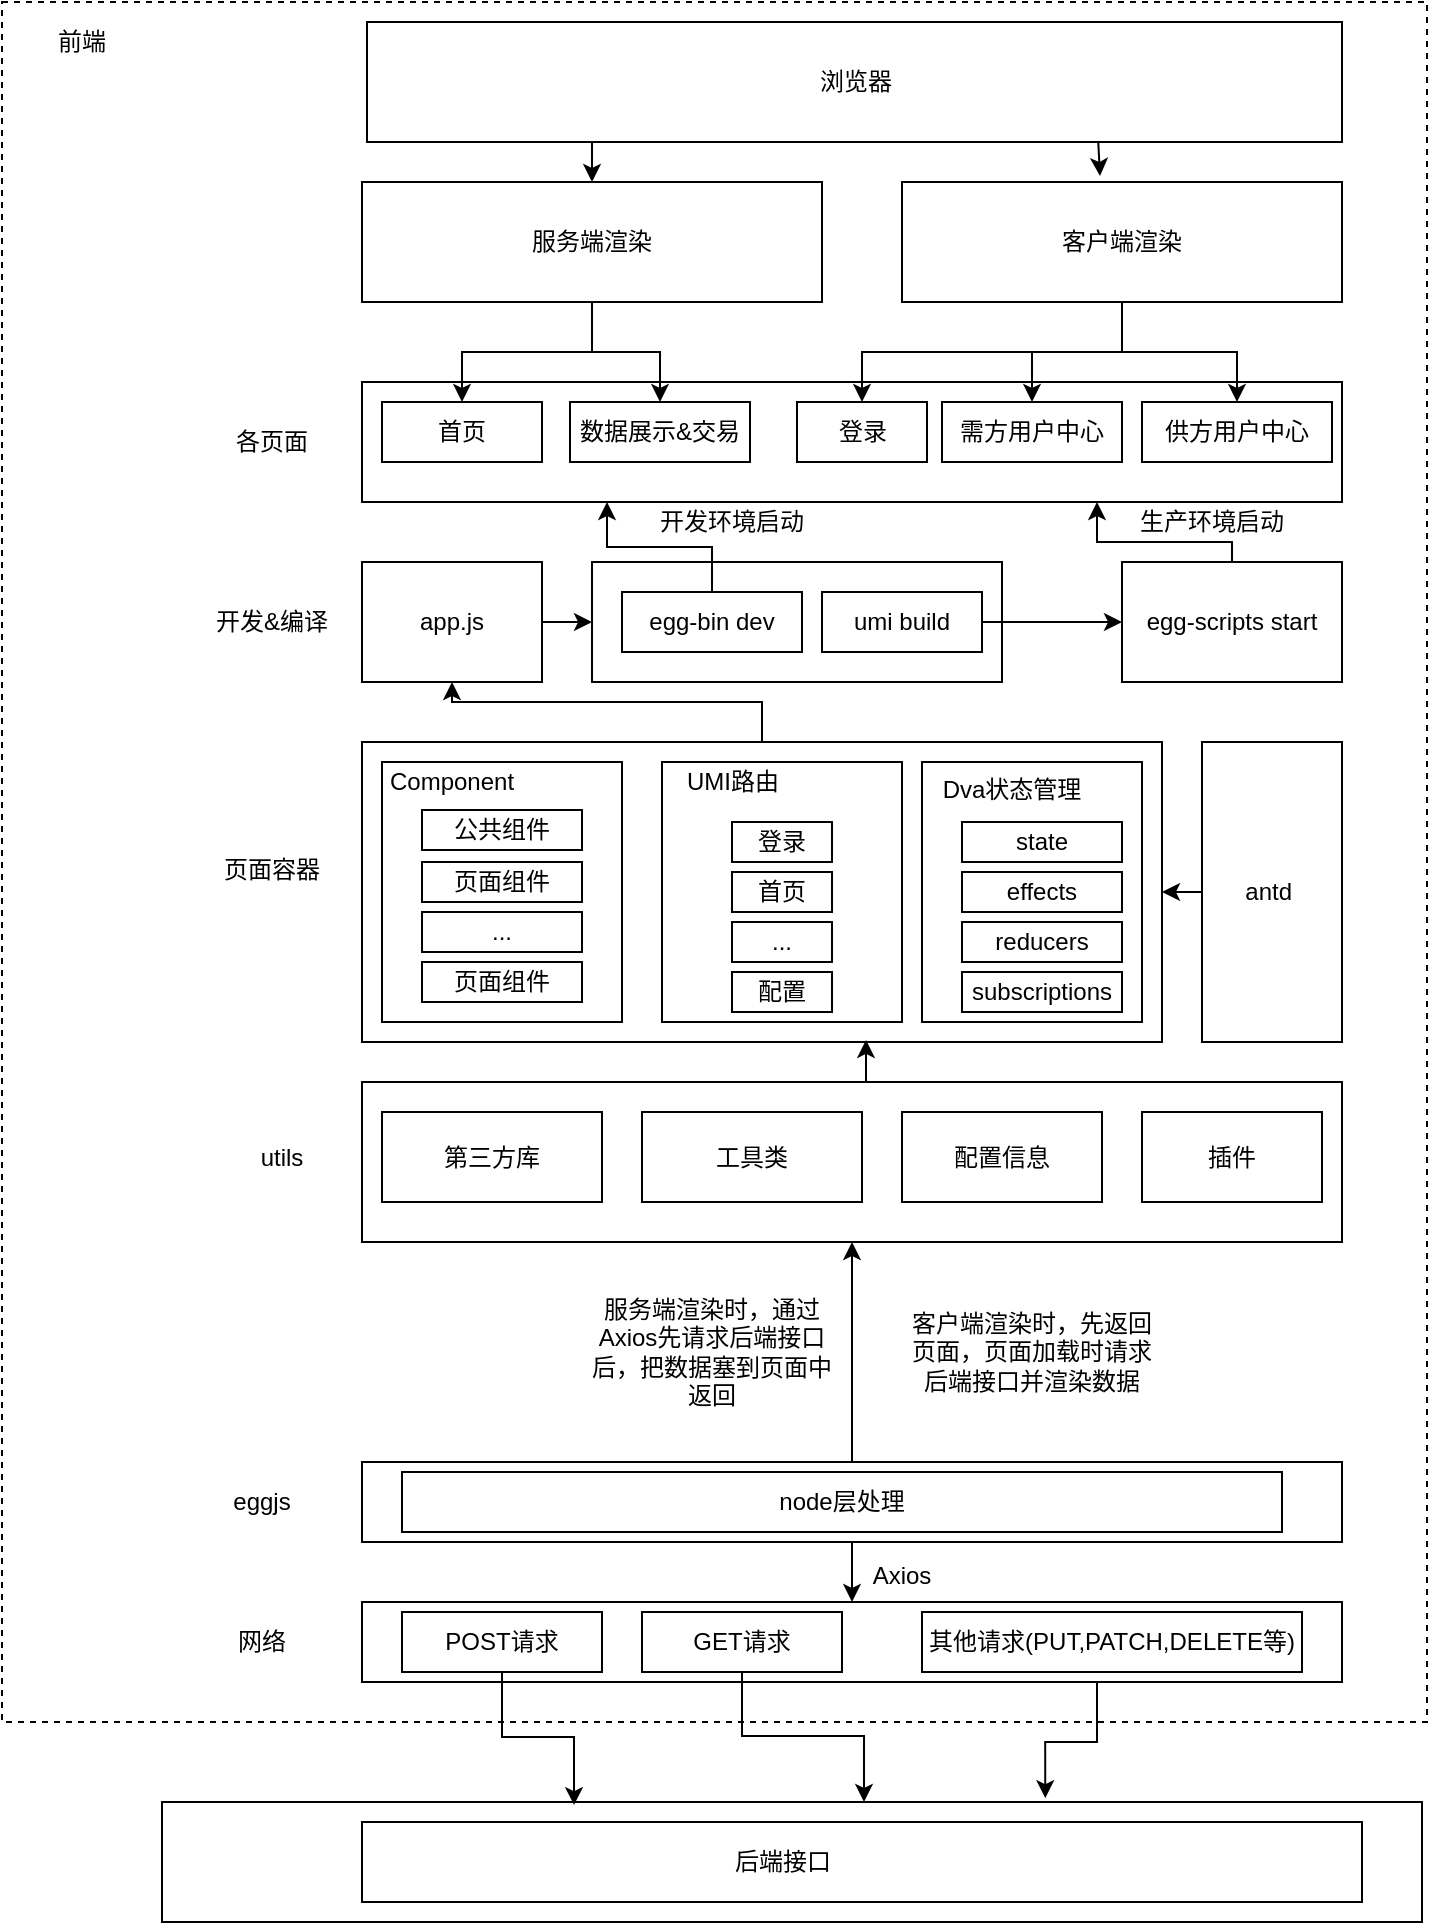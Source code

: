 <mxfile version="14.9.3" type="github">
  <diagram id="R5d1Z3BQt2HOlfXYR7gw" name="第 1 页">
    <mxGraphModel dx="868" dy="537" grid="1" gridSize="10" guides="1" tooltips="1" connect="1" arrows="1" fold="1" page="1" pageScale="1" pageWidth="827" pageHeight="1169" math="0" shadow="0">
      <root>
        <mxCell id="0" />
        <mxCell id="1" parent="0" />
        <mxCell id="-DP2T5iKThtB0EdcRXBg-2" value="" style="rounded=0;whiteSpace=wrap;html=1;dashed=1;" parent="1" vertex="1">
          <mxGeometry x="40" y="90" width="712.5" height="860" as="geometry" />
        </mxCell>
        <mxCell id="-DP2T5iKThtB0EdcRXBg-3" value="" style="rounded=0;whiteSpace=wrap;html=1;" parent="1" vertex="1">
          <mxGeometry x="120" y="990" width="630" height="60" as="geometry" />
        </mxCell>
        <mxCell id="-DP2T5iKThtB0EdcRXBg-4" value="" style="rounded=0;whiteSpace=wrap;html=1;" parent="1" vertex="1">
          <mxGeometry x="220" y="1000" width="500" height="40" as="geometry" />
        </mxCell>
        <mxCell id="-DP2T5iKThtB0EdcRXBg-5" value="后端接口" style="text;html=1;align=center;verticalAlign=middle;resizable=0;points=[];autosize=1;strokeColor=none;" parent="1" vertex="1">
          <mxGeometry x="400" y="1010" width="60" height="20" as="geometry" />
        </mxCell>
        <mxCell id="-DP2T5iKThtB0EdcRXBg-6" value="前端" style="text;html=1;strokeColor=none;fillColor=none;align=center;verticalAlign=middle;whiteSpace=wrap;rounded=0;" parent="1" vertex="1">
          <mxGeometry x="60" y="100" width="40" height="20" as="geometry" />
        </mxCell>
        <mxCell id="-DP2T5iKThtB0EdcRXBg-19" style="edgeStyle=orthogonalEdgeStyle;rounded=0;orthogonalLoop=1;jettySize=auto;html=1;exitX=0.75;exitY=1;exitDx=0;exitDy=0;entryX=0.701;entryY=-0.032;entryDx=0;entryDy=0;entryPerimeter=0;" parent="1" source="-DP2T5iKThtB0EdcRXBg-7" target="-DP2T5iKThtB0EdcRXBg-3" edge="1">
          <mxGeometry relative="1" as="geometry" />
        </mxCell>
        <mxCell id="-DP2T5iKThtB0EdcRXBg-7" value="" style="rounded=0;whiteSpace=wrap;html=1;" parent="1" vertex="1">
          <mxGeometry x="220" y="890" width="490" height="40" as="geometry" />
        </mxCell>
        <mxCell id="-DP2T5iKThtB0EdcRXBg-8" value="网络" style="text;html=1;strokeColor=none;fillColor=none;align=center;verticalAlign=middle;whiteSpace=wrap;rounded=0;" parent="1" vertex="1">
          <mxGeometry x="150" y="900" width="40" height="20" as="geometry" />
        </mxCell>
        <mxCell id="-DP2T5iKThtB0EdcRXBg-13" style="edgeStyle=orthogonalEdgeStyle;rounded=0;orthogonalLoop=1;jettySize=auto;html=1;exitX=0.5;exitY=1;exitDx=0;exitDy=0;entryX=0.327;entryY=0.026;entryDx=0;entryDy=0;entryPerimeter=0;" parent="1" source="-DP2T5iKThtB0EdcRXBg-11" target="-DP2T5iKThtB0EdcRXBg-3" edge="1">
          <mxGeometry relative="1" as="geometry" />
        </mxCell>
        <mxCell id="-DP2T5iKThtB0EdcRXBg-11" value="POST请求" style="rounded=0;whiteSpace=wrap;html=1;" parent="1" vertex="1">
          <mxGeometry x="240" y="895" width="100" height="30" as="geometry" />
        </mxCell>
        <mxCell id="-DP2T5iKThtB0EdcRXBg-14" style="edgeStyle=orthogonalEdgeStyle;rounded=0;orthogonalLoop=1;jettySize=auto;html=1;exitX=0.5;exitY=1;exitDx=0;exitDy=0;" parent="1" source="-DP2T5iKThtB0EdcRXBg-12" edge="1">
          <mxGeometry relative="1" as="geometry">
            <mxPoint x="471" y="990" as="targetPoint" />
            <Array as="points">
              <mxPoint x="410" y="957" />
              <mxPoint x="471" y="957" />
            </Array>
          </mxGeometry>
        </mxCell>
        <mxCell id="-DP2T5iKThtB0EdcRXBg-12" value="GET请求" style="rounded=0;whiteSpace=wrap;html=1;" parent="1" vertex="1">
          <mxGeometry x="360" y="895" width="100" height="30" as="geometry" />
        </mxCell>
        <mxCell id="-DP2T5iKThtB0EdcRXBg-18" value="其他请求(PUT,PATCH,DELETE等)" style="rounded=0;whiteSpace=wrap;html=1;" parent="1" vertex="1">
          <mxGeometry x="500" y="895" width="190" height="30" as="geometry" />
        </mxCell>
        <mxCell id="aG-Vg8CzqbAMqB_nOfVe-85" style="edgeStyle=orthogonalEdgeStyle;rounded=0;orthogonalLoop=1;jettySize=auto;html=1;exitX=0.5;exitY=1;exitDx=0;exitDy=0;entryX=0.5;entryY=0;entryDx=0;entryDy=0;" edge="1" parent="1" source="-DP2T5iKThtB0EdcRXBg-20" target="-DP2T5iKThtB0EdcRXBg-7">
          <mxGeometry relative="1" as="geometry" />
        </mxCell>
        <mxCell id="aG-Vg8CzqbAMqB_nOfVe-98" style="edgeStyle=orthogonalEdgeStyle;rounded=0;orthogonalLoop=1;jettySize=auto;html=1;exitX=0.5;exitY=0;exitDx=0;exitDy=0;entryX=0.5;entryY=1;entryDx=0;entryDy=0;" edge="1" parent="1" source="-DP2T5iKThtB0EdcRXBg-20" target="aG-Vg8CzqbAMqB_nOfVe-86">
          <mxGeometry relative="1" as="geometry" />
        </mxCell>
        <mxCell id="-DP2T5iKThtB0EdcRXBg-20" value="" style="rounded=0;whiteSpace=wrap;html=1;" parent="1" vertex="1">
          <mxGeometry x="220" y="820" width="490" height="40" as="geometry" />
        </mxCell>
        <mxCell id="-DP2T5iKThtB0EdcRXBg-21" value="eggjs" style="text;html=1;strokeColor=none;fillColor=none;align=center;verticalAlign=middle;whiteSpace=wrap;rounded=0;" parent="1" vertex="1">
          <mxGeometry x="150" y="830" width="40" height="20" as="geometry" />
        </mxCell>
        <mxCell id="-DP2T5iKThtB0EdcRXBg-24" value="Axios" style="text;html=1;strokeColor=none;fillColor=none;align=center;verticalAlign=middle;whiteSpace=wrap;rounded=0;" parent="1" vertex="1">
          <mxGeometry x="470" y="867" width="40" height="20" as="geometry" />
        </mxCell>
        <mxCell id="aG-Vg8CzqbAMqB_nOfVe-37" style="edgeStyle=orthogonalEdgeStyle;rounded=0;orthogonalLoop=1;jettySize=auto;html=1;exitX=0.5;exitY=0;exitDx=0;exitDy=0;entryX=0.5;entryY=1;entryDx=0;entryDy=0;" edge="1" parent="1" source="aG-Vg8CzqbAMqB_nOfVe-1" target="aG-Vg8CzqbAMqB_nOfVe-32">
          <mxGeometry relative="1" as="geometry" />
        </mxCell>
        <mxCell id="aG-Vg8CzqbAMqB_nOfVe-1" value="" style="rounded=0;whiteSpace=wrap;html=1;" vertex="1" parent="1">
          <mxGeometry x="220" y="460" width="400" height="150" as="geometry" />
        </mxCell>
        <mxCell id="aG-Vg8CzqbAMqB_nOfVe-4" style="edgeStyle=orthogonalEdgeStyle;rounded=0;orthogonalLoop=1;jettySize=auto;html=1;exitX=0;exitY=0.5;exitDx=0;exitDy=0;entryX=1;entryY=0.5;entryDx=0;entryDy=0;" edge="1" parent="1" source="aG-Vg8CzqbAMqB_nOfVe-2" target="aG-Vg8CzqbAMqB_nOfVe-1">
          <mxGeometry relative="1" as="geometry" />
        </mxCell>
        <mxCell id="aG-Vg8CzqbAMqB_nOfVe-2" value="antd&amp;nbsp;" style="rounded=0;whiteSpace=wrap;html=1;" vertex="1" parent="1">
          <mxGeometry x="640" y="460" width="70" height="150" as="geometry" />
        </mxCell>
        <mxCell id="aG-Vg8CzqbAMqB_nOfVe-5" value="" style="rounded=0;whiteSpace=wrap;html=1;" vertex="1" parent="1">
          <mxGeometry x="230" y="470" width="120" height="130" as="geometry" />
        </mxCell>
        <mxCell id="aG-Vg8CzqbAMqB_nOfVe-6" value="Component" style="text;html=1;strokeColor=none;fillColor=none;align=center;verticalAlign=middle;whiteSpace=wrap;rounded=0;" vertex="1" parent="1">
          <mxGeometry x="240" y="470" width="50" height="20" as="geometry" />
        </mxCell>
        <mxCell id="aG-Vg8CzqbAMqB_nOfVe-8" value="" style="rounded=0;whiteSpace=wrap;html=1;" vertex="1" parent="1">
          <mxGeometry x="370" y="470" width="120" height="130" as="geometry" />
        </mxCell>
        <mxCell id="aG-Vg8CzqbAMqB_nOfVe-10" value="UMI路由" style="text;html=1;align=center;verticalAlign=middle;resizable=0;points=[];autosize=1;strokeColor=none;" vertex="1" parent="1">
          <mxGeometry x="375" y="470" width="60" height="20" as="geometry" />
        </mxCell>
        <mxCell id="aG-Vg8CzqbAMqB_nOfVe-11" value="登录" style="rounded=0;whiteSpace=wrap;html=1;" vertex="1" parent="1">
          <mxGeometry x="405" y="500" width="50" height="20" as="geometry" />
        </mxCell>
        <mxCell id="aG-Vg8CzqbAMqB_nOfVe-12" value="首页" style="rounded=0;whiteSpace=wrap;html=1;" vertex="1" parent="1">
          <mxGeometry x="405" y="525" width="50" height="20" as="geometry" />
        </mxCell>
        <mxCell id="aG-Vg8CzqbAMqB_nOfVe-17" value="..." style="rounded=0;whiteSpace=wrap;html=1;" vertex="1" parent="1">
          <mxGeometry x="405" y="550" width="50" height="20" as="geometry" />
        </mxCell>
        <mxCell id="aG-Vg8CzqbAMqB_nOfVe-19" value="配置" style="rounded=0;whiteSpace=wrap;html=1;" vertex="1" parent="1">
          <mxGeometry x="405" y="575" width="50" height="20" as="geometry" />
        </mxCell>
        <mxCell id="aG-Vg8CzqbAMqB_nOfVe-20" value="公共组件" style="rounded=0;whiteSpace=wrap;html=1;" vertex="1" parent="1">
          <mxGeometry x="250" y="494" width="80" height="20" as="geometry" />
        </mxCell>
        <mxCell id="aG-Vg8CzqbAMqB_nOfVe-21" value="页面组件" style="rounded=0;whiteSpace=wrap;html=1;" vertex="1" parent="1">
          <mxGeometry x="250" y="520" width="80" height="20" as="geometry" />
        </mxCell>
        <mxCell id="aG-Vg8CzqbAMqB_nOfVe-22" value="页面组件" style="rounded=0;whiteSpace=wrap;html=1;" vertex="1" parent="1">
          <mxGeometry x="250" y="570" width="80" height="20" as="geometry" />
        </mxCell>
        <mxCell id="aG-Vg8CzqbAMqB_nOfVe-23" value="..." style="rounded=0;whiteSpace=wrap;html=1;" vertex="1" parent="1">
          <mxGeometry x="250" y="545" width="80" height="20" as="geometry" />
        </mxCell>
        <mxCell id="aG-Vg8CzqbAMqB_nOfVe-24" value="" style="rounded=0;whiteSpace=wrap;html=1;" vertex="1" parent="1">
          <mxGeometry x="500" y="470" width="110" height="130" as="geometry" />
        </mxCell>
        <mxCell id="aG-Vg8CzqbAMqB_nOfVe-25" value="Dva状态管理" style="text;html=1;strokeColor=none;fillColor=none;align=center;verticalAlign=middle;whiteSpace=wrap;rounded=0;" vertex="1" parent="1">
          <mxGeometry x="500" y="474" width="90" height="20" as="geometry" />
        </mxCell>
        <mxCell id="aG-Vg8CzqbAMqB_nOfVe-26" value="state" style="rounded=0;whiteSpace=wrap;html=1;" vertex="1" parent="1">
          <mxGeometry x="520" y="500" width="80" height="20" as="geometry" />
        </mxCell>
        <mxCell id="aG-Vg8CzqbAMqB_nOfVe-27" value="effects" style="rounded=0;whiteSpace=wrap;html=1;" vertex="1" parent="1">
          <mxGeometry x="520" y="525" width="80" height="20" as="geometry" />
        </mxCell>
        <mxCell id="aG-Vg8CzqbAMqB_nOfVe-28" value="reducers" style="rounded=0;whiteSpace=wrap;html=1;" vertex="1" parent="1">
          <mxGeometry x="520" y="550" width="80" height="20" as="geometry" />
        </mxCell>
        <mxCell id="aG-Vg8CzqbAMqB_nOfVe-29" value="subscriptions" style="rounded=0;whiteSpace=wrap;html=1;" vertex="1" parent="1">
          <mxGeometry x="520" y="575" width="80" height="20" as="geometry" />
        </mxCell>
        <mxCell id="aG-Vg8CzqbAMqB_nOfVe-30" value="页面容器" style="text;html=1;strokeColor=none;fillColor=none;align=center;verticalAlign=middle;whiteSpace=wrap;rounded=0;" vertex="1" parent="1">
          <mxGeometry x="150" y="514" width="50" height="20" as="geometry" />
        </mxCell>
        <mxCell id="aG-Vg8CzqbAMqB_nOfVe-31" value="node层处理" style="rounded=0;whiteSpace=wrap;html=1;" vertex="1" parent="1">
          <mxGeometry x="240" y="825" width="440" height="30" as="geometry" />
        </mxCell>
        <mxCell id="aG-Vg8CzqbAMqB_nOfVe-38" style="edgeStyle=orthogonalEdgeStyle;rounded=0;orthogonalLoop=1;jettySize=auto;html=1;exitX=1;exitY=0.5;exitDx=0;exitDy=0;entryX=0;entryY=0.5;entryDx=0;entryDy=0;" edge="1" parent="1" source="aG-Vg8CzqbAMqB_nOfVe-32" target="aG-Vg8CzqbAMqB_nOfVe-33">
          <mxGeometry relative="1" as="geometry" />
        </mxCell>
        <mxCell id="aG-Vg8CzqbAMqB_nOfVe-32" value="app.js" style="rounded=0;whiteSpace=wrap;html=1;" vertex="1" parent="1">
          <mxGeometry x="220" y="370" width="90" height="60" as="geometry" />
        </mxCell>
        <mxCell id="aG-Vg8CzqbAMqB_nOfVe-33" value="" style="rounded=0;whiteSpace=wrap;html=1;" vertex="1" parent="1">
          <mxGeometry x="335" y="370" width="205" height="60" as="geometry" />
        </mxCell>
        <mxCell id="aG-Vg8CzqbAMqB_nOfVe-102" style="edgeStyle=orthogonalEdgeStyle;rounded=0;orthogonalLoop=1;jettySize=auto;html=1;exitX=0.5;exitY=0;exitDx=0;exitDy=0;entryX=0.25;entryY=1;entryDx=0;entryDy=0;" edge="1" parent="1" source="aG-Vg8CzqbAMqB_nOfVe-34" target="aG-Vg8CzqbAMqB_nOfVe-41">
          <mxGeometry relative="1" as="geometry" />
        </mxCell>
        <mxCell id="aG-Vg8CzqbAMqB_nOfVe-34" value="egg-bin dev" style="rounded=0;whiteSpace=wrap;html=1;" vertex="1" parent="1">
          <mxGeometry x="350" y="385" width="90" height="30" as="geometry" />
        </mxCell>
        <mxCell id="aG-Vg8CzqbAMqB_nOfVe-44" style="edgeStyle=orthogonalEdgeStyle;rounded=0;orthogonalLoop=1;jettySize=auto;html=1;exitX=1;exitY=0.5;exitDx=0;exitDy=0;entryX=0;entryY=0.5;entryDx=0;entryDy=0;" edge="1" parent="1" source="aG-Vg8CzqbAMqB_nOfVe-35" target="aG-Vg8CzqbAMqB_nOfVe-39">
          <mxGeometry relative="1" as="geometry" />
        </mxCell>
        <mxCell id="aG-Vg8CzqbAMqB_nOfVe-35" value="umi build" style="rounded=0;whiteSpace=wrap;html=1;" vertex="1" parent="1">
          <mxGeometry x="450" y="385" width="80" height="30" as="geometry" />
        </mxCell>
        <mxCell id="aG-Vg8CzqbAMqB_nOfVe-103" style="edgeStyle=orthogonalEdgeStyle;rounded=0;orthogonalLoop=1;jettySize=auto;html=1;exitX=0.5;exitY=0;exitDx=0;exitDy=0;entryX=0.75;entryY=1;entryDx=0;entryDy=0;" edge="1" parent="1" source="aG-Vg8CzqbAMqB_nOfVe-39" target="aG-Vg8CzqbAMqB_nOfVe-41">
          <mxGeometry relative="1" as="geometry">
            <Array as="points">
              <mxPoint x="655" y="360" />
              <mxPoint x="588" y="360" />
            </Array>
          </mxGeometry>
        </mxCell>
        <mxCell id="aG-Vg8CzqbAMqB_nOfVe-39" value="egg-scripts start" style="rounded=0;whiteSpace=wrap;html=1;" vertex="1" parent="1">
          <mxGeometry x="600" y="370" width="110" height="60" as="geometry" />
        </mxCell>
        <mxCell id="aG-Vg8CzqbAMqB_nOfVe-41" value="" style="rounded=0;whiteSpace=wrap;html=1;" vertex="1" parent="1">
          <mxGeometry x="220" y="280" width="490" height="60" as="geometry" />
        </mxCell>
        <mxCell id="aG-Vg8CzqbAMqB_nOfVe-45" value="开发&amp;amp;编译" style="text;html=1;strokeColor=none;fillColor=none;align=center;verticalAlign=middle;whiteSpace=wrap;rounded=0;" vertex="1" parent="1">
          <mxGeometry x="140" y="390" width="70" height="20" as="geometry" />
        </mxCell>
        <mxCell id="aG-Vg8CzqbAMqB_nOfVe-47" value="各页面" style="text;html=1;strokeColor=none;fillColor=none;align=center;verticalAlign=middle;whiteSpace=wrap;rounded=0;" vertex="1" parent="1">
          <mxGeometry x="140" y="300" width="70" height="20" as="geometry" />
        </mxCell>
        <mxCell id="aG-Vg8CzqbAMqB_nOfVe-71" style="edgeStyle=orthogonalEdgeStyle;rounded=0;orthogonalLoop=1;jettySize=auto;html=1;exitX=0.5;exitY=1;exitDx=0;exitDy=0;entryX=0.5;entryY=0;entryDx=0;entryDy=0;" edge="1" parent="1" source="aG-Vg8CzqbAMqB_nOfVe-48" target="aG-Vg8CzqbAMqB_nOfVe-59">
          <mxGeometry relative="1" as="geometry" />
        </mxCell>
        <mxCell id="aG-Vg8CzqbAMqB_nOfVe-72" style="edgeStyle=orthogonalEdgeStyle;rounded=0;orthogonalLoop=1;jettySize=auto;html=1;exitX=0.5;exitY=1;exitDx=0;exitDy=0;" edge="1" parent="1" source="aG-Vg8CzqbAMqB_nOfVe-48" target="aG-Vg8CzqbAMqB_nOfVe-66">
          <mxGeometry relative="1" as="geometry" />
        </mxCell>
        <mxCell id="aG-Vg8CzqbAMqB_nOfVe-48" value="服务端渲染" style="rounded=0;whiteSpace=wrap;html=1;" vertex="1" parent="1">
          <mxGeometry x="220" y="180" width="230" height="60" as="geometry" />
        </mxCell>
        <mxCell id="aG-Vg8CzqbAMqB_nOfVe-75" style="edgeStyle=orthogonalEdgeStyle;rounded=0;orthogonalLoop=1;jettySize=auto;html=1;exitX=0.5;exitY=1;exitDx=0;exitDy=0;" edge="1" parent="1" source="aG-Vg8CzqbAMqB_nOfVe-50" target="aG-Vg8CzqbAMqB_nOfVe-60">
          <mxGeometry relative="1" as="geometry" />
        </mxCell>
        <mxCell id="aG-Vg8CzqbAMqB_nOfVe-76" style="edgeStyle=orthogonalEdgeStyle;rounded=0;orthogonalLoop=1;jettySize=auto;html=1;exitX=0.5;exitY=1;exitDx=0;exitDy=0;" edge="1" parent="1" source="aG-Vg8CzqbAMqB_nOfVe-50" target="aG-Vg8CzqbAMqB_nOfVe-62">
          <mxGeometry relative="1" as="geometry" />
        </mxCell>
        <mxCell id="aG-Vg8CzqbAMqB_nOfVe-77" style="edgeStyle=orthogonalEdgeStyle;rounded=0;orthogonalLoop=1;jettySize=auto;html=1;exitX=0.5;exitY=1;exitDx=0;exitDy=0;entryX=0.5;entryY=0;entryDx=0;entryDy=0;" edge="1" parent="1" source="aG-Vg8CzqbAMqB_nOfVe-50" target="aG-Vg8CzqbAMqB_nOfVe-61">
          <mxGeometry relative="1" as="geometry" />
        </mxCell>
        <mxCell id="aG-Vg8CzqbAMqB_nOfVe-50" value="客户端渲染" style="rounded=0;whiteSpace=wrap;html=1;" vertex="1" parent="1">
          <mxGeometry x="490" y="180" width="220" height="60" as="geometry" />
        </mxCell>
        <mxCell id="aG-Vg8CzqbAMqB_nOfVe-73" style="edgeStyle=orthogonalEdgeStyle;rounded=0;orthogonalLoop=1;jettySize=auto;html=1;exitX=0.25;exitY=1;exitDx=0;exitDy=0;entryX=0.5;entryY=0;entryDx=0;entryDy=0;" edge="1" parent="1" source="aG-Vg8CzqbAMqB_nOfVe-51" target="aG-Vg8CzqbAMqB_nOfVe-48">
          <mxGeometry relative="1" as="geometry" />
        </mxCell>
        <mxCell id="aG-Vg8CzqbAMqB_nOfVe-74" style="edgeStyle=orthogonalEdgeStyle;rounded=0;orthogonalLoop=1;jettySize=auto;html=1;exitX=0.75;exitY=1;exitDx=0;exitDy=0;entryX=0.45;entryY=-0.05;entryDx=0;entryDy=0;entryPerimeter=0;" edge="1" parent="1" source="aG-Vg8CzqbAMqB_nOfVe-51" target="aG-Vg8CzqbAMqB_nOfVe-50">
          <mxGeometry relative="1" as="geometry" />
        </mxCell>
        <mxCell id="aG-Vg8CzqbAMqB_nOfVe-51" value="浏览器" style="rounded=0;whiteSpace=wrap;html=1;" vertex="1" parent="1">
          <mxGeometry x="222.5" y="100" width="487.5" height="60" as="geometry" />
        </mxCell>
        <mxCell id="aG-Vg8CzqbAMqB_nOfVe-59" value="首页" style="rounded=0;whiteSpace=wrap;html=1;" vertex="1" parent="1">
          <mxGeometry x="230" y="290" width="80" height="30" as="geometry" />
        </mxCell>
        <mxCell id="aG-Vg8CzqbAMqB_nOfVe-60" value="登录" style="rounded=0;whiteSpace=wrap;html=1;sketch=0;" vertex="1" parent="1">
          <mxGeometry x="437.5" y="290" width="65" height="30" as="geometry" />
        </mxCell>
        <mxCell id="aG-Vg8CzqbAMqB_nOfVe-61" value="供方用户中心" style="rounded=0;whiteSpace=wrap;html=1;" vertex="1" parent="1">
          <mxGeometry x="610" y="290" width="95" height="30" as="geometry" />
        </mxCell>
        <mxCell id="aG-Vg8CzqbAMqB_nOfVe-62" value="需方用户中心" style="rounded=0;whiteSpace=wrap;html=1;" vertex="1" parent="1">
          <mxGeometry x="510" y="290" width="90" height="30" as="geometry" />
        </mxCell>
        <mxCell id="aG-Vg8CzqbAMqB_nOfVe-66" value="数据展示&amp;amp;交易" style="rounded=0;whiteSpace=wrap;html=1;" vertex="1" parent="1">
          <mxGeometry x="324" y="290" width="90" height="30" as="geometry" />
        </mxCell>
        <mxCell id="aG-Vg8CzqbAMqB_nOfVe-80" value="开发环境启动" style="text;html=1;strokeColor=none;fillColor=none;align=center;verticalAlign=middle;whiteSpace=wrap;rounded=0;" vertex="1" parent="1">
          <mxGeometry x="360" y="340" width="90" height="20" as="geometry" />
        </mxCell>
        <mxCell id="aG-Vg8CzqbAMqB_nOfVe-81" value="生产环境启动" style="text;html=1;strokeColor=none;fillColor=none;align=center;verticalAlign=middle;whiteSpace=wrap;rounded=0;" vertex="1" parent="1">
          <mxGeometry x="600" y="340" width="90" height="20" as="geometry" />
        </mxCell>
        <mxCell id="aG-Vg8CzqbAMqB_nOfVe-97" style="edgeStyle=orthogonalEdgeStyle;rounded=0;orthogonalLoop=1;jettySize=auto;html=1;exitX=0.5;exitY=0;exitDx=0;exitDy=0;entryX=0.63;entryY=0.993;entryDx=0;entryDy=0;entryPerimeter=0;" edge="1" parent="1" source="aG-Vg8CzqbAMqB_nOfVe-86" target="aG-Vg8CzqbAMqB_nOfVe-1">
          <mxGeometry relative="1" as="geometry" />
        </mxCell>
        <mxCell id="aG-Vg8CzqbAMqB_nOfVe-86" value="" style="rounded=0;whiteSpace=wrap;html=1;" vertex="1" parent="1">
          <mxGeometry x="220" y="630" width="490" height="80" as="geometry" />
        </mxCell>
        <mxCell id="aG-Vg8CzqbAMqB_nOfVe-87" value="第三方库" style="rounded=0;whiteSpace=wrap;html=1;" vertex="1" parent="1">
          <mxGeometry x="230" y="645" width="110" height="45" as="geometry" />
        </mxCell>
        <mxCell id="aG-Vg8CzqbAMqB_nOfVe-88" value="工具类" style="rounded=0;whiteSpace=wrap;html=1;" vertex="1" parent="1">
          <mxGeometry x="360" y="645" width="110" height="45" as="geometry" />
        </mxCell>
        <mxCell id="aG-Vg8CzqbAMqB_nOfVe-89" value="配置信息" style="rounded=0;whiteSpace=wrap;html=1;" vertex="1" parent="1">
          <mxGeometry x="490" y="645" width="100" height="45" as="geometry" />
        </mxCell>
        <mxCell id="aG-Vg8CzqbAMqB_nOfVe-90" value="插件" style="rounded=0;whiteSpace=wrap;html=1;" vertex="1" parent="1">
          <mxGeometry x="610" y="645" width="90" height="45" as="geometry" />
        </mxCell>
        <mxCell id="aG-Vg8CzqbAMqB_nOfVe-96" value="utils" style="text;html=1;strokeColor=none;fillColor=none;align=center;verticalAlign=middle;whiteSpace=wrap;rounded=0;" vertex="1" parent="1">
          <mxGeometry x="160" y="657.5" width="40" height="20" as="geometry" />
        </mxCell>
        <mxCell id="aG-Vg8CzqbAMqB_nOfVe-99" value="服务端渲染时，通过Axios先请求后端接口后，把数据塞到页面中返回" style="text;html=1;strokeColor=none;fillColor=none;align=center;verticalAlign=middle;whiteSpace=wrap;rounded=0;" vertex="1" parent="1">
          <mxGeometry x="330" y="740" width="130" height="50" as="geometry" />
        </mxCell>
        <mxCell id="aG-Vg8CzqbAMqB_nOfVe-100" value="客户端渲染时，先返回页面，页面加载时请求后端接口并渲染数据" style="text;html=1;strokeColor=none;fillColor=none;align=center;verticalAlign=middle;whiteSpace=wrap;rounded=0;" vertex="1" parent="1">
          <mxGeometry x="490" y="740" width="130" height="50" as="geometry" />
        </mxCell>
      </root>
    </mxGraphModel>
  </diagram>
</mxfile>
